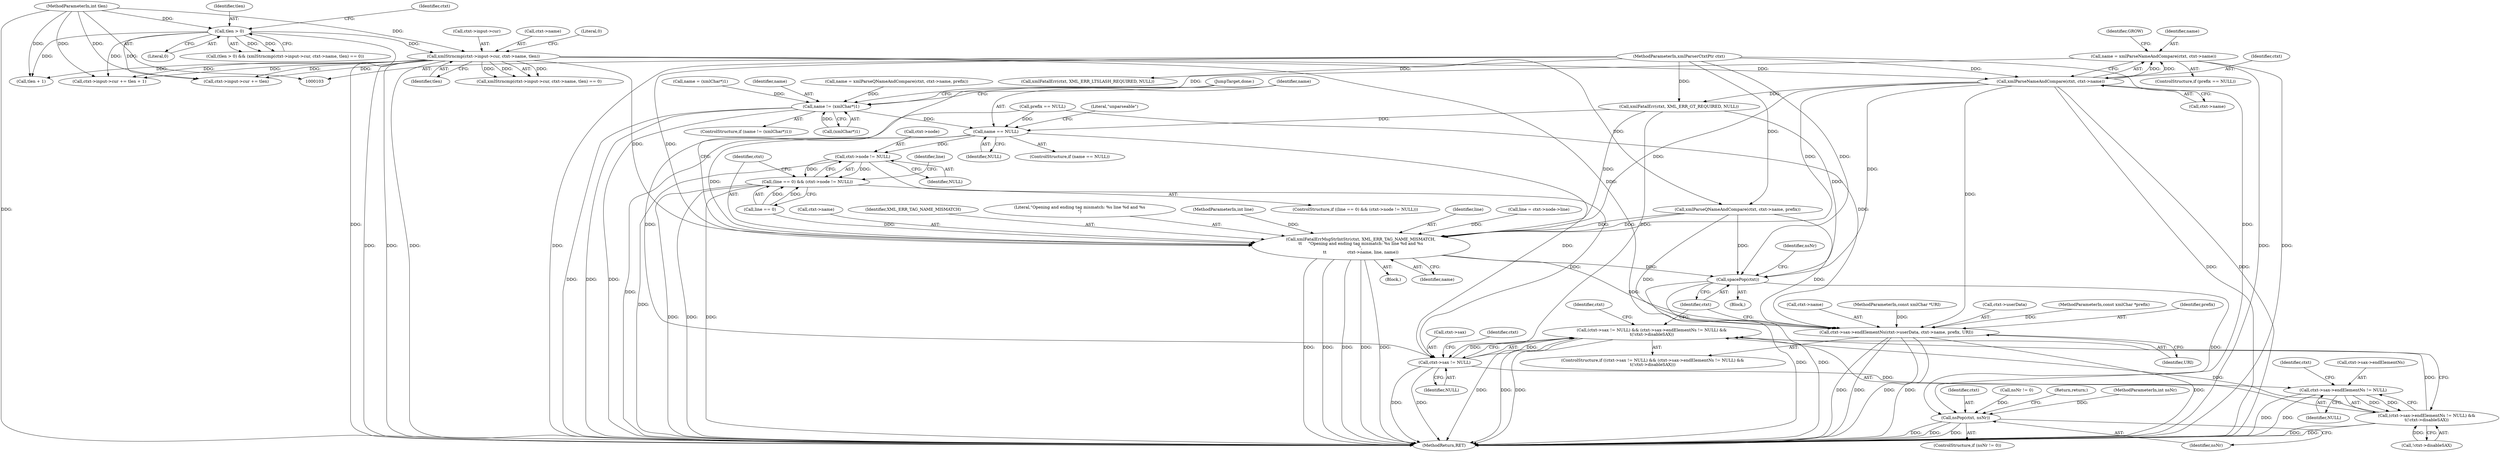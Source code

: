 digraph "0_Chrome_d0947db40187f4708c58e64cbd6013faf9eddeed_17@pointer" {
"1000187" [label="(Call,name = xmlParseNameAndCompare(ctxt, ctxt->name))"];
"1000189" [label="(Call,xmlParseNameAndCompare(ctxt, ctxt->name))"];
"1000104" [label="(MethodParameterIn,xmlParserCtxtPtr ctxt)"];
"1000136" [label="(Call,xmlStrncmp(ctxt->input->cur, ctxt->name, tlen))"];
"1000132" [label="(Call,tlen > 0)"];
"1000109" [label="(MethodParameterIn,int tlen)"];
"1000228" [label="(Call,name != (xmlChar*)1)"];
"1000235" [label="(Call,name == NULL)"];
"1000244" [label="(Call,ctxt->node != NULL)"];
"1000240" [label="(Call,(line == 0) && (ctxt->node != NULL))"];
"1000268" [label="(Call,ctxt->sax != NULL)"];
"1000267" [label="(Call,(ctxt->sax != NULL) && (ctxt->sax->endElementNs != NULL) &&\n\t(!ctxt->disableSAX))"];
"1000274" [label="(Call,ctxt->sax->endElementNs != NULL)"];
"1000273" [label="(Call,(ctxt->sax->endElementNs != NULL) &&\n\t(!ctxt->disableSAX))"];
"1000256" [label="(Call,xmlFatalErrMsgStrIntStr(ctxt, XML_ERR_TAG_NAME_MISMATCH,\n\t\t     \"Opening and ending tag mismatch: %s line %d and %s\n\",\n\t\t                ctxt->name, line, name))"];
"1000285" [label="(Call,ctxt->sax->endElementNs(ctxt->userData, ctxt->name, prefix, URI))"];
"1000294" [label="(Call,spacePop(ctxt))"];
"1000300" [label="(Call,nsPop(ctxt, nsNr))"];
"1000227" [label="(ControlStructure,if (name != (xmlChar*)1))"];
"1000133" [label="(Identifier,tlen)"];
"1000283" [label="(Identifier,ctxt)"];
"1000241" [label="(Call,line == 0)"];
"1000275" [label="(Call,ctxt->sax->endElementNs)"];
"1000137" [label="(Call,ctxt->input->cur)"];
"1000277" [label="(Identifier,ctxt)"];
"1000134" [label="(Literal,0)"];
"1000203" [label="(Identifier,GROW)"];
"1000264" [label="(Identifier,name)"];
"1000257" [label="(Identifier,ctxt)"];
"1000187" [label="(Call,name = xmlParseNameAndCompare(ctxt, ctxt->name))"];
"1000250" [label="(Identifier,line)"];
"1000272" [label="(Identifier,NULL)"];
"1000183" [label="(ControlStructure,if (prefix == NULL))"];
"1000302" [label="(Identifier,nsNr)"];
"1000233" [label="(Block,)"];
"1000301" [label="(Identifier,ctxt)"];
"1000135" [label="(Call,xmlStrncmp(ctxt->input->cur, ctxt->name, tlen) == 0)"];
"1000139" [label="(Identifier,ctxt)"];
"1000260" [label="(Call,ctxt->name)"];
"1000298" [label="(Identifier,nsNr)"];
"1000297" [label="(Call,nsNr != 0)"];
"1000109" [label="(MethodParameterIn,int tlen)"];
"1000132" [label="(Call,tlen > 0)"];
"1000268" [label="(Call,ctxt->sax != NULL)"];
"1000188" [label="(Identifier,name)"];
"1000131" [label="(Call,(tlen > 0) && (xmlStrncmp(ctxt->input->cur, ctxt->name, tlen) == 0))"];
"1000165" [label="(Call,tlen + 1)"];
"1000258" [label="(Identifier,XML_ERR_TAG_NAME_MISMATCH)"];
"1000265" [label="(JumpTarget,done:)"];
"1000123" [label="(Call,xmlFatalErr(ctxt, XML_ERR_LTSLASH_REQUIRED, NULL))"];
"1000286" [label="(Call,ctxt->userData)"];
"1000230" [label="(Call,(xmlChar*)1)"];
"1000159" [label="(Call,ctxt->input->cur += tlen + 1)"];
"1000191" [label="(Call,ctxt->name)"];
"1000105" [label="(MethodParameterIn,const xmlChar *prefix)"];
"1000229" [label="(Identifier,name)"];
"1000259" [label="(Literal,\"Opening and ending tag mismatch: %s line %d and %s\n\")"];
"1000189" [label="(Call,xmlParseNameAndCompare(ctxt, ctxt->name))"];
"1000107" [label="(MethodParameterIn,int line)"];
"1000235" [label="(Call,name == NULL)"];
"1000245" [label="(Call,ctxt->node)"];
"1000228" [label="(Call,name != (xmlChar*)1)"];
"1000300" [label="(Call,nsPop(ctxt, nsNr))"];
"1000287" [label="(Identifier,ctxt)"];
"1000303" [label="(Return,return;)"];
"1000104" [label="(MethodParameterIn,xmlParserCtxtPtr ctxt)"];
"1000169" [label="(Call,ctxt->input->cur += tlen)"];
"1000263" [label="(Identifier,line)"];
"1000190" [label="(Identifier,ctxt)"];
"1000267" [label="(Call,(ctxt->sax != NULL) && (ctxt->sax->endElementNs != NULL) &&\n\t(!ctxt->disableSAX))"];
"1000285" [label="(Call,ctxt->sax->endElementNs(ctxt->userData, ctxt->name, prefix, URI))"];
"1000184" [label="(Call,prefix == NULL)"];
"1000195" [label="(Call,name = xmlParseQNameAndCompare(ctxt, ctxt->name, prefix))"];
"1000142" [label="(Call,ctxt->name)"];
"1000292" [label="(Identifier,prefix)"];
"1000110" [label="(Block,)"];
"1000269" [label="(Call,ctxt->sax)"];
"1000266" [label="(ControlStructure,if ((ctxt->sax != NULL) && (ctxt->sax->endElementNs != NULL) &&\n\t(!ctxt->disableSAX)))"];
"1000240" [label="(Call,(line == 0) && (ctxt->node != NULL))"];
"1000234" [label="(ControlStructure,if (name == NULL))"];
"1000108" [label="(MethodParameterIn,int nsNr)"];
"1000197" [label="(Call,xmlParseQNameAndCompare(ctxt, ctxt->name, prefix))"];
"1000248" [label="(Identifier,NULL)"];
"1000244" [label="(Call,ctxt->node != NULL)"];
"1000176" [label="(Call,name = (xmlChar*)1)"];
"1000146" [label="(Literal,0)"];
"1000238" [label="(Literal,\"unparseable\")"];
"1000293" [label="(Identifier,URI)"];
"1000304" [label="(MethodReturn,RET)"];
"1000294" [label="(Call,spacePop(ctxt))"];
"1000289" [label="(Call,ctxt->name)"];
"1000239" [label="(ControlStructure,if ((line == 0) && (ctxt->node != NULL)))"];
"1000280" [label="(Identifier,NULL)"];
"1000295" [label="(Identifier,ctxt)"];
"1000296" [label="(ControlStructure,if (nsNr != 0))"];
"1000256" [label="(Call,xmlFatalErrMsgStrIntStr(ctxt, XML_ERR_TAG_NAME_MISMATCH,\n\t\t     \"Opening and ending tag mismatch: %s line %d and %s\n\",\n\t\t                ctxt->name, line, name))"];
"1000145" [label="(Identifier,tlen)"];
"1000281" [label="(Call,!ctxt->disableSAX)"];
"1000236" [label="(Identifier,name)"];
"1000249" [label="(Call,line = ctxt->node->line)"];
"1000273" [label="(Call,(ctxt->sax->endElementNs != NULL) &&\n\t(!ctxt->disableSAX))"];
"1000106" [label="(MethodParameterIn,const xmlChar *URI)"];
"1000221" [label="(Call,xmlFatalErr(ctxt, XML_ERR_GT_REQUIRED, NULL))"];
"1000237" [label="(Identifier,NULL)"];
"1000274" [label="(Call,ctxt->sax->endElementNs != NULL)"];
"1000136" [label="(Call,xmlStrncmp(ctxt->input->cur, ctxt->name, tlen))"];
"1000187" -> "1000183"  [label="AST: "];
"1000187" -> "1000189"  [label="CFG: "];
"1000188" -> "1000187"  [label="AST: "];
"1000189" -> "1000187"  [label="AST: "];
"1000203" -> "1000187"  [label="CFG: "];
"1000187" -> "1000304"  [label="DDG: "];
"1000187" -> "1000304"  [label="DDG: "];
"1000189" -> "1000187"  [label="DDG: "];
"1000189" -> "1000187"  [label="DDG: "];
"1000187" -> "1000228"  [label="DDG: "];
"1000189" -> "1000191"  [label="CFG: "];
"1000190" -> "1000189"  [label="AST: "];
"1000191" -> "1000189"  [label="AST: "];
"1000189" -> "1000304"  [label="DDG: "];
"1000189" -> "1000304"  [label="DDG: "];
"1000104" -> "1000189"  [label="DDG: "];
"1000136" -> "1000189"  [label="DDG: "];
"1000189" -> "1000221"  [label="DDG: "];
"1000189" -> "1000256"  [label="DDG: "];
"1000189" -> "1000256"  [label="DDG: "];
"1000189" -> "1000285"  [label="DDG: "];
"1000189" -> "1000294"  [label="DDG: "];
"1000104" -> "1000103"  [label="AST: "];
"1000104" -> "1000304"  [label="DDG: "];
"1000104" -> "1000123"  [label="DDG: "];
"1000104" -> "1000197"  [label="DDG: "];
"1000104" -> "1000221"  [label="DDG: "];
"1000104" -> "1000256"  [label="DDG: "];
"1000104" -> "1000294"  [label="DDG: "];
"1000104" -> "1000300"  [label="DDG: "];
"1000136" -> "1000135"  [label="AST: "];
"1000136" -> "1000145"  [label="CFG: "];
"1000137" -> "1000136"  [label="AST: "];
"1000142" -> "1000136"  [label="AST: "];
"1000145" -> "1000136"  [label="AST: "];
"1000146" -> "1000136"  [label="CFG: "];
"1000136" -> "1000304"  [label="DDG: "];
"1000136" -> "1000304"  [label="DDG: "];
"1000136" -> "1000304"  [label="DDG: "];
"1000136" -> "1000135"  [label="DDG: "];
"1000136" -> "1000135"  [label="DDG: "];
"1000136" -> "1000135"  [label="DDG: "];
"1000132" -> "1000136"  [label="DDG: "];
"1000109" -> "1000136"  [label="DDG: "];
"1000136" -> "1000159"  [label="DDG: "];
"1000136" -> "1000159"  [label="DDG: "];
"1000136" -> "1000165"  [label="DDG: "];
"1000136" -> "1000169"  [label="DDG: "];
"1000136" -> "1000169"  [label="DDG: "];
"1000136" -> "1000197"  [label="DDG: "];
"1000136" -> "1000256"  [label="DDG: "];
"1000136" -> "1000285"  [label="DDG: "];
"1000132" -> "1000131"  [label="AST: "];
"1000132" -> "1000134"  [label="CFG: "];
"1000133" -> "1000132"  [label="AST: "];
"1000134" -> "1000132"  [label="AST: "];
"1000139" -> "1000132"  [label="CFG: "];
"1000131" -> "1000132"  [label="CFG: "];
"1000132" -> "1000304"  [label="DDG: "];
"1000132" -> "1000131"  [label="DDG: "];
"1000132" -> "1000131"  [label="DDG: "];
"1000109" -> "1000132"  [label="DDG: "];
"1000132" -> "1000159"  [label="DDG: "];
"1000132" -> "1000165"  [label="DDG: "];
"1000132" -> "1000169"  [label="DDG: "];
"1000109" -> "1000103"  [label="AST: "];
"1000109" -> "1000304"  [label="DDG: "];
"1000109" -> "1000159"  [label="DDG: "];
"1000109" -> "1000165"  [label="DDG: "];
"1000109" -> "1000169"  [label="DDG: "];
"1000228" -> "1000227"  [label="AST: "];
"1000228" -> "1000230"  [label="CFG: "];
"1000229" -> "1000228"  [label="AST: "];
"1000230" -> "1000228"  [label="AST: "];
"1000236" -> "1000228"  [label="CFG: "];
"1000265" -> "1000228"  [label="CFG: "];
"1000228" -> "1000304"  [label="DDG: "];
"1000228" -> "1000304"  [label="DDG: "];
"1000228" -> "1000304"  [label="DDG: "];
"1000176" -> "1000228"  [label="DDG: "];
"1000195" -> "1000228"  [label="DDG: "];
"1000230" -> "1000228"  [label="DDG: "];
"1000228" -> "1000235"  [label="DDG: "];
"1000235" -> "1000234"  [label="AST: "];
"1000235" -> "1000237"  [label="CFG: "];
"1000236" -> "1000235"  [label="AST: "];
"1000237" -> "1000235"  [label="AST: "];
"1000238" -> "1000235"  [label="CFG: "];
"1000235" -> "1000304"  [label="DDG: "];
"1000184" -> "1000235"  [label="DDG: "];
"1000221" -> "1000235"  [label="DDG: "];
"1000235" -> "1000244"  [label="DDG: "];
"1000235" -> "1000256"  [label="DDG: "];
"1000235" -> "1000268"  [label="DDG: "];
"1000244" -> "1000240"  [label="AST: "];
"1000244" -> "1000248"  [label="CFG: "];
"1000245" -> "1000244"  [label="AST: "];
"1000248" -> "1000244"  [label="AST: "];
"1000240" -> "1000244"  [label="CFG: "];
"1000244" -> "1000304"  [label="DDG: "];
"1000244" -> "1000240"  [label="DDG: "];
"1000244" -> "1000240"  [label="DDG: "];
"1000244" -> "1000268"  [label="DDG: "];
"1000240" -> "1000239"  [label="AST: "];
"1000240" -> "1000241"  [label="CFG: "];
"1000241" -> "1000240"  [label="AST: "];
"1000250" -> "1000240"  [label="CFG: "];
"1000257" -> "1000240"  [label="CFG: "];
"1000240" -> "1000304"  [label="DDG: "];
"1000240" -> "1000304"  [label="DDG: "];
"1000240" -> "1000304"  [label="DDG: "];
"1000241" -> "1000240"  [label="DDG: "];
"1000241" -> "1000240"  [label="DDG: "];
"1000268" -> "1000267"  [label="AST: "];
"1000268" -> "1000272"  [label="CFG: "];
"1000269" -> "1000268"  [label="AST: "];
"1000272" -> "1000268"  [label="AST: "];
"1000277" -> "1000268"  [label="CFG: "];
"1000267" -> "1000268"  [label="CFG: "];
"1000268" -> "1000304"  [label="DDG: "];
"1000268" -> "1000304"  [label="DDG: "];
"1000268" -> "1000267"  [label="DDG: "];
"1000268" -> "1000267"  [label="DDG: "];
"1000184" -> "1000268"  [label="DDG: "];
"1000221" -> "1000268"  [label="DDG: "];
"1000268" -> "1000274"  [label="DDG: "];
"1000267" -> "1000266"  [label="AST: "];
"1000267" -> "1000273"  [label="CFG: "];
"1000273" -> "1000267"  [label="AST: "];
"1000287" -> "1000267"  [label="CFG: "];
"1000295" -> "1000267"  [label="CFG: "];
"1000267" -> "1000304"  [label="DDG: "];
"1000267" -> "1000304"  [label="DDG: "];
"1000267" -> "1000304"  [label="DDG: "];
"1000273" -> "1000267"  [label="DDG: "];
"1000273" -> "1000267"  [label="DDG: "];
"1000274" -> "1000273"  [label="AST: "];
"1000274" -> "1000280"  [label="CFG: "];
"1000275" -> "1000274"  [label="AST: "];
"1000280" -> "1000274"  [label="AST: "];
"1000283" -> "1000274"  [label="CFG: "];
"1000273" -> "1000274"  [label="CFG: "];
"1000274" -> "1000304"  [label="DDG: "];
"1000274" -> "1000304"  [label="DDG: "];
"1000274" -> "1000273"  [label="DDG: "];
"1000274" -> "1000273"  [label="DDG: "];
"1000273" -> "1000281"  [label="CFG: "];
"1000281" -> "1000273"  [label="AST: "];
"1000273" -> "1000304"  [label="DDG: "];
"1000273" -> "1000304"  [label="DDG: "];
"1000281" -> "1000273"  [label="DDG: "];
"1000256" -> "1000233"  [label="AST: "];
"1000256" -> "1000264"  [label="CFG: "];
"1000257" -> "1000256"  [label="AST: "];
"1000258" -> "1000256"  [label="AST: "];
"1000259" -> "1000256"  [label="AST: "];
"1000260" -> "1000256"  [label="AST: "];
"1000263" -> "1000256"  [label="AST: "];
"1000264" -> "1000256"  [label="AST: "];
"1000265" -> "1000256"  [label="CFG: "];
"1000256" -> "1000304"  [label="DDG: "];
"1000256" -> "1000304"  [label="DDG: "];
"1000256" -> "1000304"  [label="DDG: "];
"1000256" -> "1000304"  [label="DDG: "];
"1000256" -> "1000304"  [label="DDG: "];
"1000221" -> "1000256"  [label="DDG: "];
"1000197" -> "1000256"  [label="DDG: "];
"1000197" -> "1000256"  [label="DDG: "];
"1000241" -> "1000256"  [label="DDG: "];
"1000249" -> "1000256"  [label="DDG: "];
"1000107" -> "1000256"  [label="DDG: "];
"1000256" -> "1000285"  [label="DDG: "];
"1000256" -> "1000294"  [label="DDG: "];
"1000285" -> "1000266"  [label="AST: "];
"1000285" -> "1000293"  [label="CFG: "];
"1000286" -> "1000285"  [label="AST: "];
"1000289" -> "1000285"  [label="AST: "];
"1000292" -> "1000285"  [label="AST: "];
"1000293" -> "1000285"  [label="AST: "];
"1000295" -> "1000285"  [label="CFG: "];
"1000285" -> "1000304"  [label="DDG: "];
"1000285" -> "1000304"  [label="DDG: "];
"1000285" -> "1000304"  [label="DDG: "];
"1000285" -> "1000304"  [label="DDG: "];
"1000285" -> "1000304"  [label="DDG: "];
"1000197" -> "1000285"  [label="DDG: "];
"1000197" -> "1000285"  [label="DDG: "];
"1000184" -> "1000285"  [label="DDG: "];
"1000105" -> "1000285"  [label="DDG: "];
"1000106" -> "1000285"  [label="DDG: "];
"1000294" -> "1000110"  [label="AST: "];
"1000294" -> "1000295"  [label="CFG: "];
"1000295" -> "1000294"  [label="AST: "];
"1000298" -> "1000294"  [label="CFG: "];
"1000294" -> "1000304"  [label="DDG: "];
"1000294" -> "1000304"  [label="DDG: "];
"1000221" -> "1000294"  [label="DDG: "];
"1000197" -> "1000294"  [label="DDG: "];
"1000294" -> "1000300"  [label="DDG: "];
"1000300" -> "1000296"  [label="AST: "];
"1000300" -> "1000302"  [label="CFG: "];
"1000301" -> "1000300"  [label="AST: "];
"1000302" -> "1000300"  [label="AST: "];
"1000303" -> "1000300"  [label="CFG: "];
"1000300" -> "1000304"  [label="DDG: "];
"1000300" -> "1000304"  [label="DDG: "];
"1000300" -> "1000304"  [label="DDG: "];
"1000297" -> "1000300"  [label="DDG: "];
"1000108" -> "1000300"  [label="DDG: "];
}
